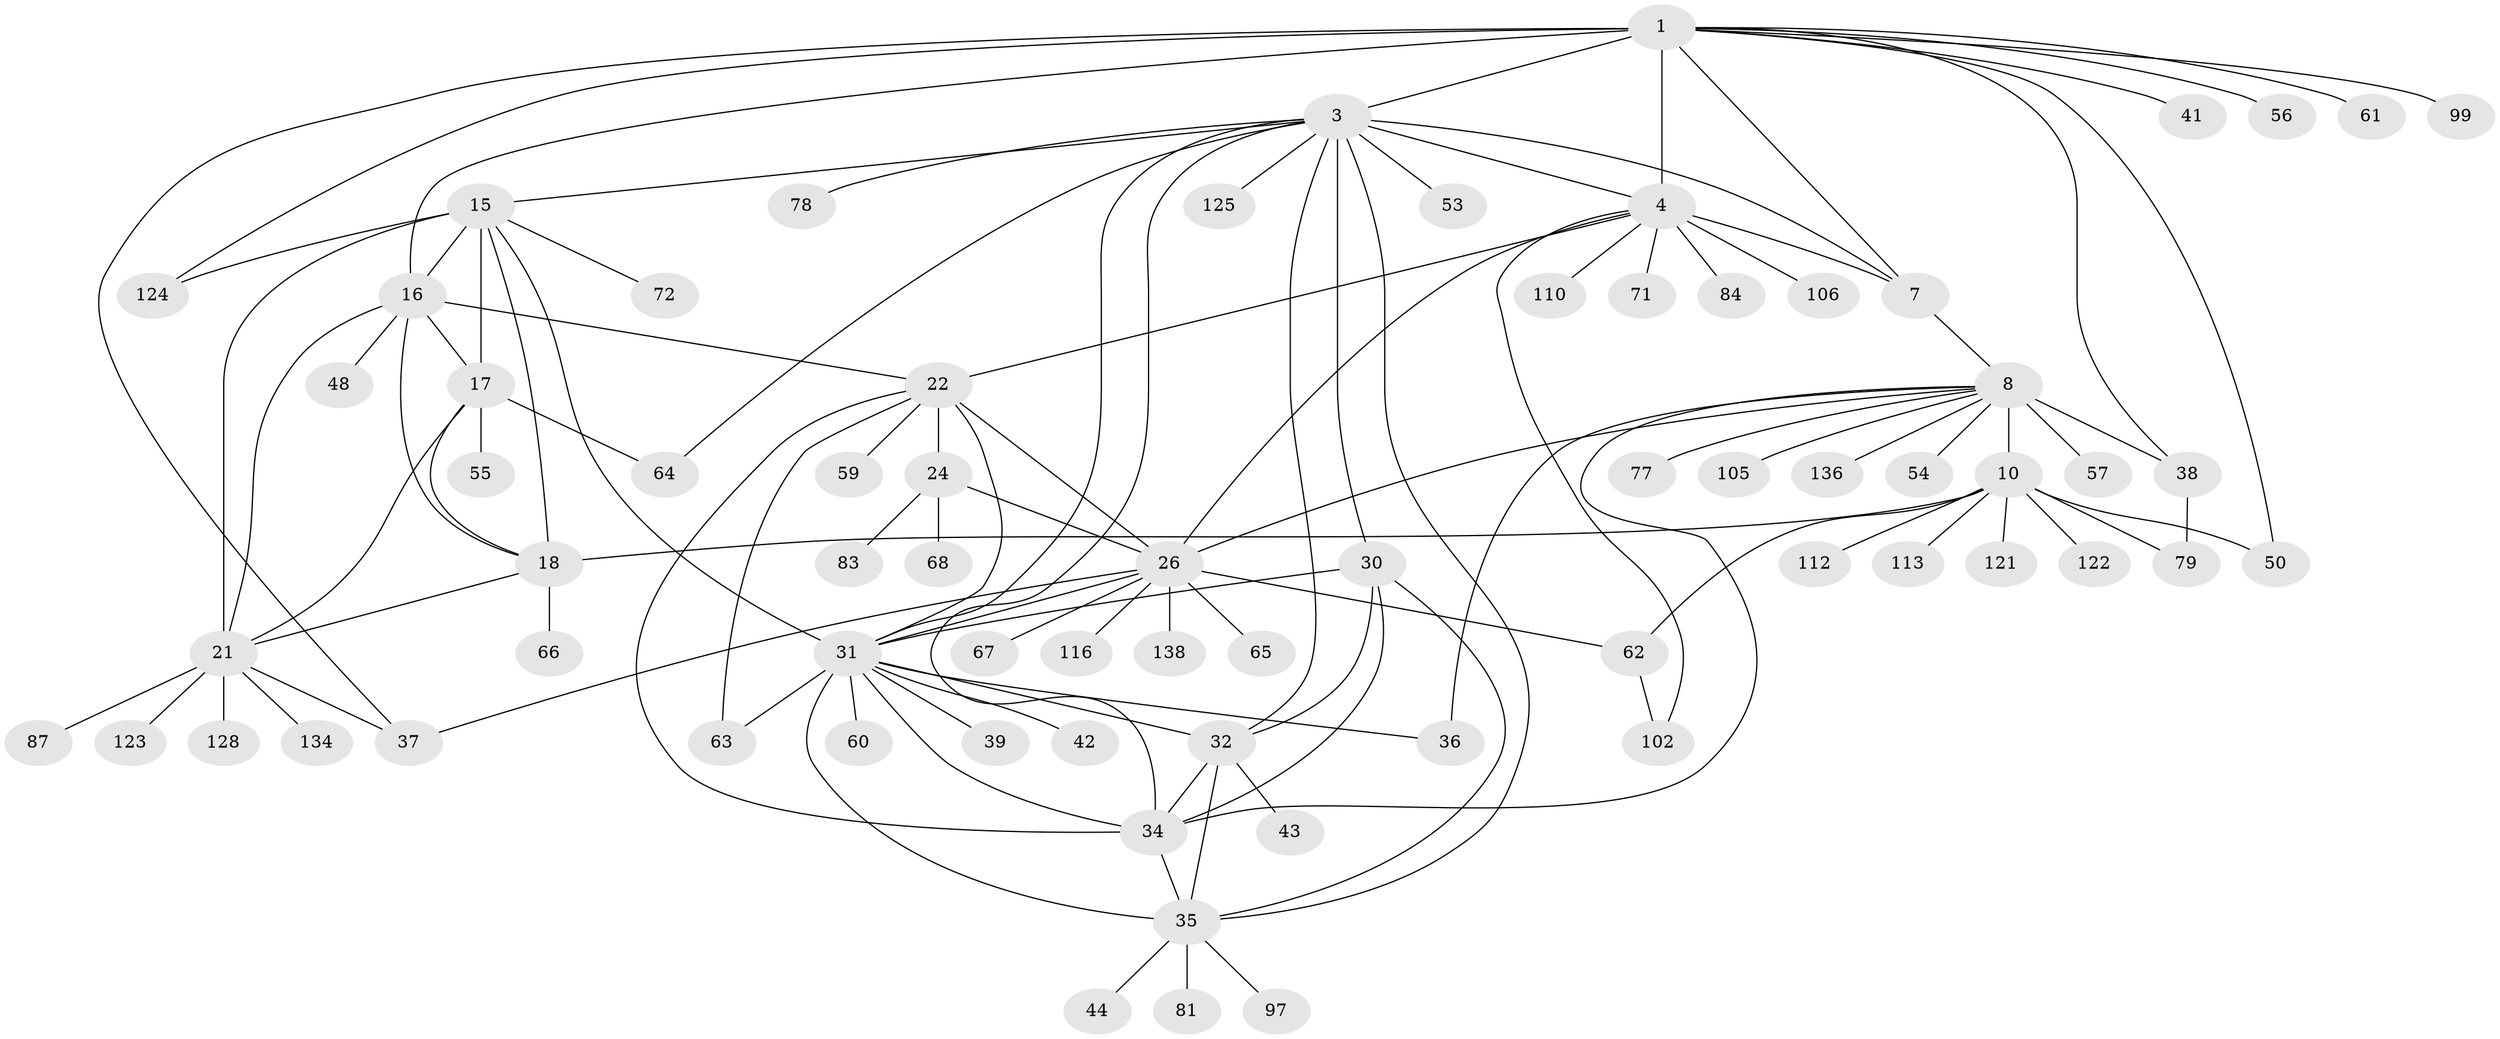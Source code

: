 // original degree distribution, {7: 0.03496503496503497, 11: 0.03496503496503497, 10: 0.027972027972027972, 9: 0.06293706293706294, 8: 0.055944055944055944, 13: 0.013986013986013986, 15: 0.006993006993006993, 14: 0.006993006993006993, 2: 0.13986013986013987, 4: 0.013986013986013986, 3: 0.027972027972027972, 1: 0.5664335664335665, 5: 0.006993006993006993}
// Generated by graph-tools (version 1.1) at 2025/15/03/09/25 04:15:58]
// undirected, 71 vertices, 111 edges
graph export_dot {
graph [start="1"]
  node [color=gray90,style=filled];
  1 [super="+5+2"];
  3 [super="+29"];
  4 [super="+6+49"];
  7 [super="+103+129"];
  8 [super="+14+13+11+9"];
  10 [super="+12+137"];
  15 [super="+58+73+20+19"];
  16;
  17 [super="+143"];
  18 [super="+74+51+111"];
  21;
  22 [super="+69+23+25"];
  24 [super="+28+142"];
  26 [super="+27+46+117+141"];
  30 [super="+45+107+52"];
  31 [super="+33+118+82"];
  32 [super="+104+80"];
  34;
  35;
  36;
  37 [super="+90+40"];
  38;
  39;
  41;
  42;
  43;
  44;
  48;
  50 [super="+76+98"];
  53;
  54;
  55;
  56;
  57 [super="+86"];
  59;
  60 [super="+126"];
  61;
  62;
  63;
  64 [super="+132+130+131"];
  65;
  66 [super="+139"];
  67 [super="+70"];
  68;
  71;
  72;
  77;
  78;
  79;
  81;
  83;
  84;
  87;
  97 [super="+108+101"];
  99;
  102 [super="+120+115"];
  105;
  106;
  110;
  112;
  113;
  116;
  121;
  122;
  123;
  124;
  125;
  128;
  134;
  136;
  138;
  1 -- 3 [weight=3];
  1 -- 4 [weight=6];
  1 -- 7 [weight=3];
  1 -- 50;
  1 -- 37;
  1 -- 56;
  1 -- 124;
  1 -- 99;
  1 -- 38;
  1 -- 41;
  1 -- 16;
  1 -- 61;
  3 -- 4 [weight=2];
  3 -- 7;
  3 -- 64;
  3 -- 125;
  3 -- 15;
  3 -- 32;
  3 -- 34;
  3 -- 35;
  3 -- 78;
  3 -- 53;
  3 -- 30;
  3 -- 31 [weight=2];
  4 -- 7 [weight=2];
  4 -- 22;
  4 -- 71;
  4 -- 102;
  4 -- 106;
  4 -- 110;
  4 -- 84;
  4 -- 26;
  7 -- 8;
  8 -- 10 [weight=10];
  8 -- 34;
  8 -- 36;
  8 -- 77;
  8 -- 105;
  8 -- 57;
  8 -- 136;
  8 -- 26;
  8 -- 54;
  8 -- 38;
  10 -- 62;
  10 -- 79;
  10 -- 112;
  10 -- 113;
  10 -- 18;
  10 -- 50;
  10 -- 121;
  10 -- 122;
  15 -- 16 [weight=3];
  15 -- 17 [weight=3];
  15 -- 18 [weight=3];
  15 -- 21 [weight=3];
  15 -- 72;
  15 -- 124;
  15 -- 31;
  16 -- 17;
  16 -- 18;
  16 -- 21;
  16 -- 48;
  16 -- 22;
  17 -- 18;
  17 -- 21;
  17 -- 55;
  17 -- 64;
  18 -- 21;
  18 -- 66;
  21 -- 87;
  21 -- 123;
  21 -- 128;
  21 -- 134;
  21 -- 37;
  22 -- 24 [weight=6];
  22 -- 26 [weight=6];
  22 -- 63;
  22 -- 59;
  22 -- 34;
  22 -- 31;
  24 -- 26 [weight=4];
  24 -- 68;
  24 -- 83;
  26 -- 31;
  26 -- 37;
  26 -- 62;
  26 -- 67;
  26 -- 65;
  26 -- 116;
  26 -- 138;
  30 -- 31 [weight=2];
  30 -- 32;
  30 -- 34;
  30 -- 35;
  31 -- 32 [weight=2];
  31 -- 34 [weight=2];
  31 -- 35 [weight=2];
  31 -- 36;
  31 -- 42;
  31 -- 60;
  31 -- 63;
  31 -- 39;
  32 -- 34;
  32 -- 35;
  32 -- 43;
  34 -- 35;
  35 -- 44;
  35 -- 81;
  35 -- 97;
  38 -- 79;
  62 -- 102;
}
